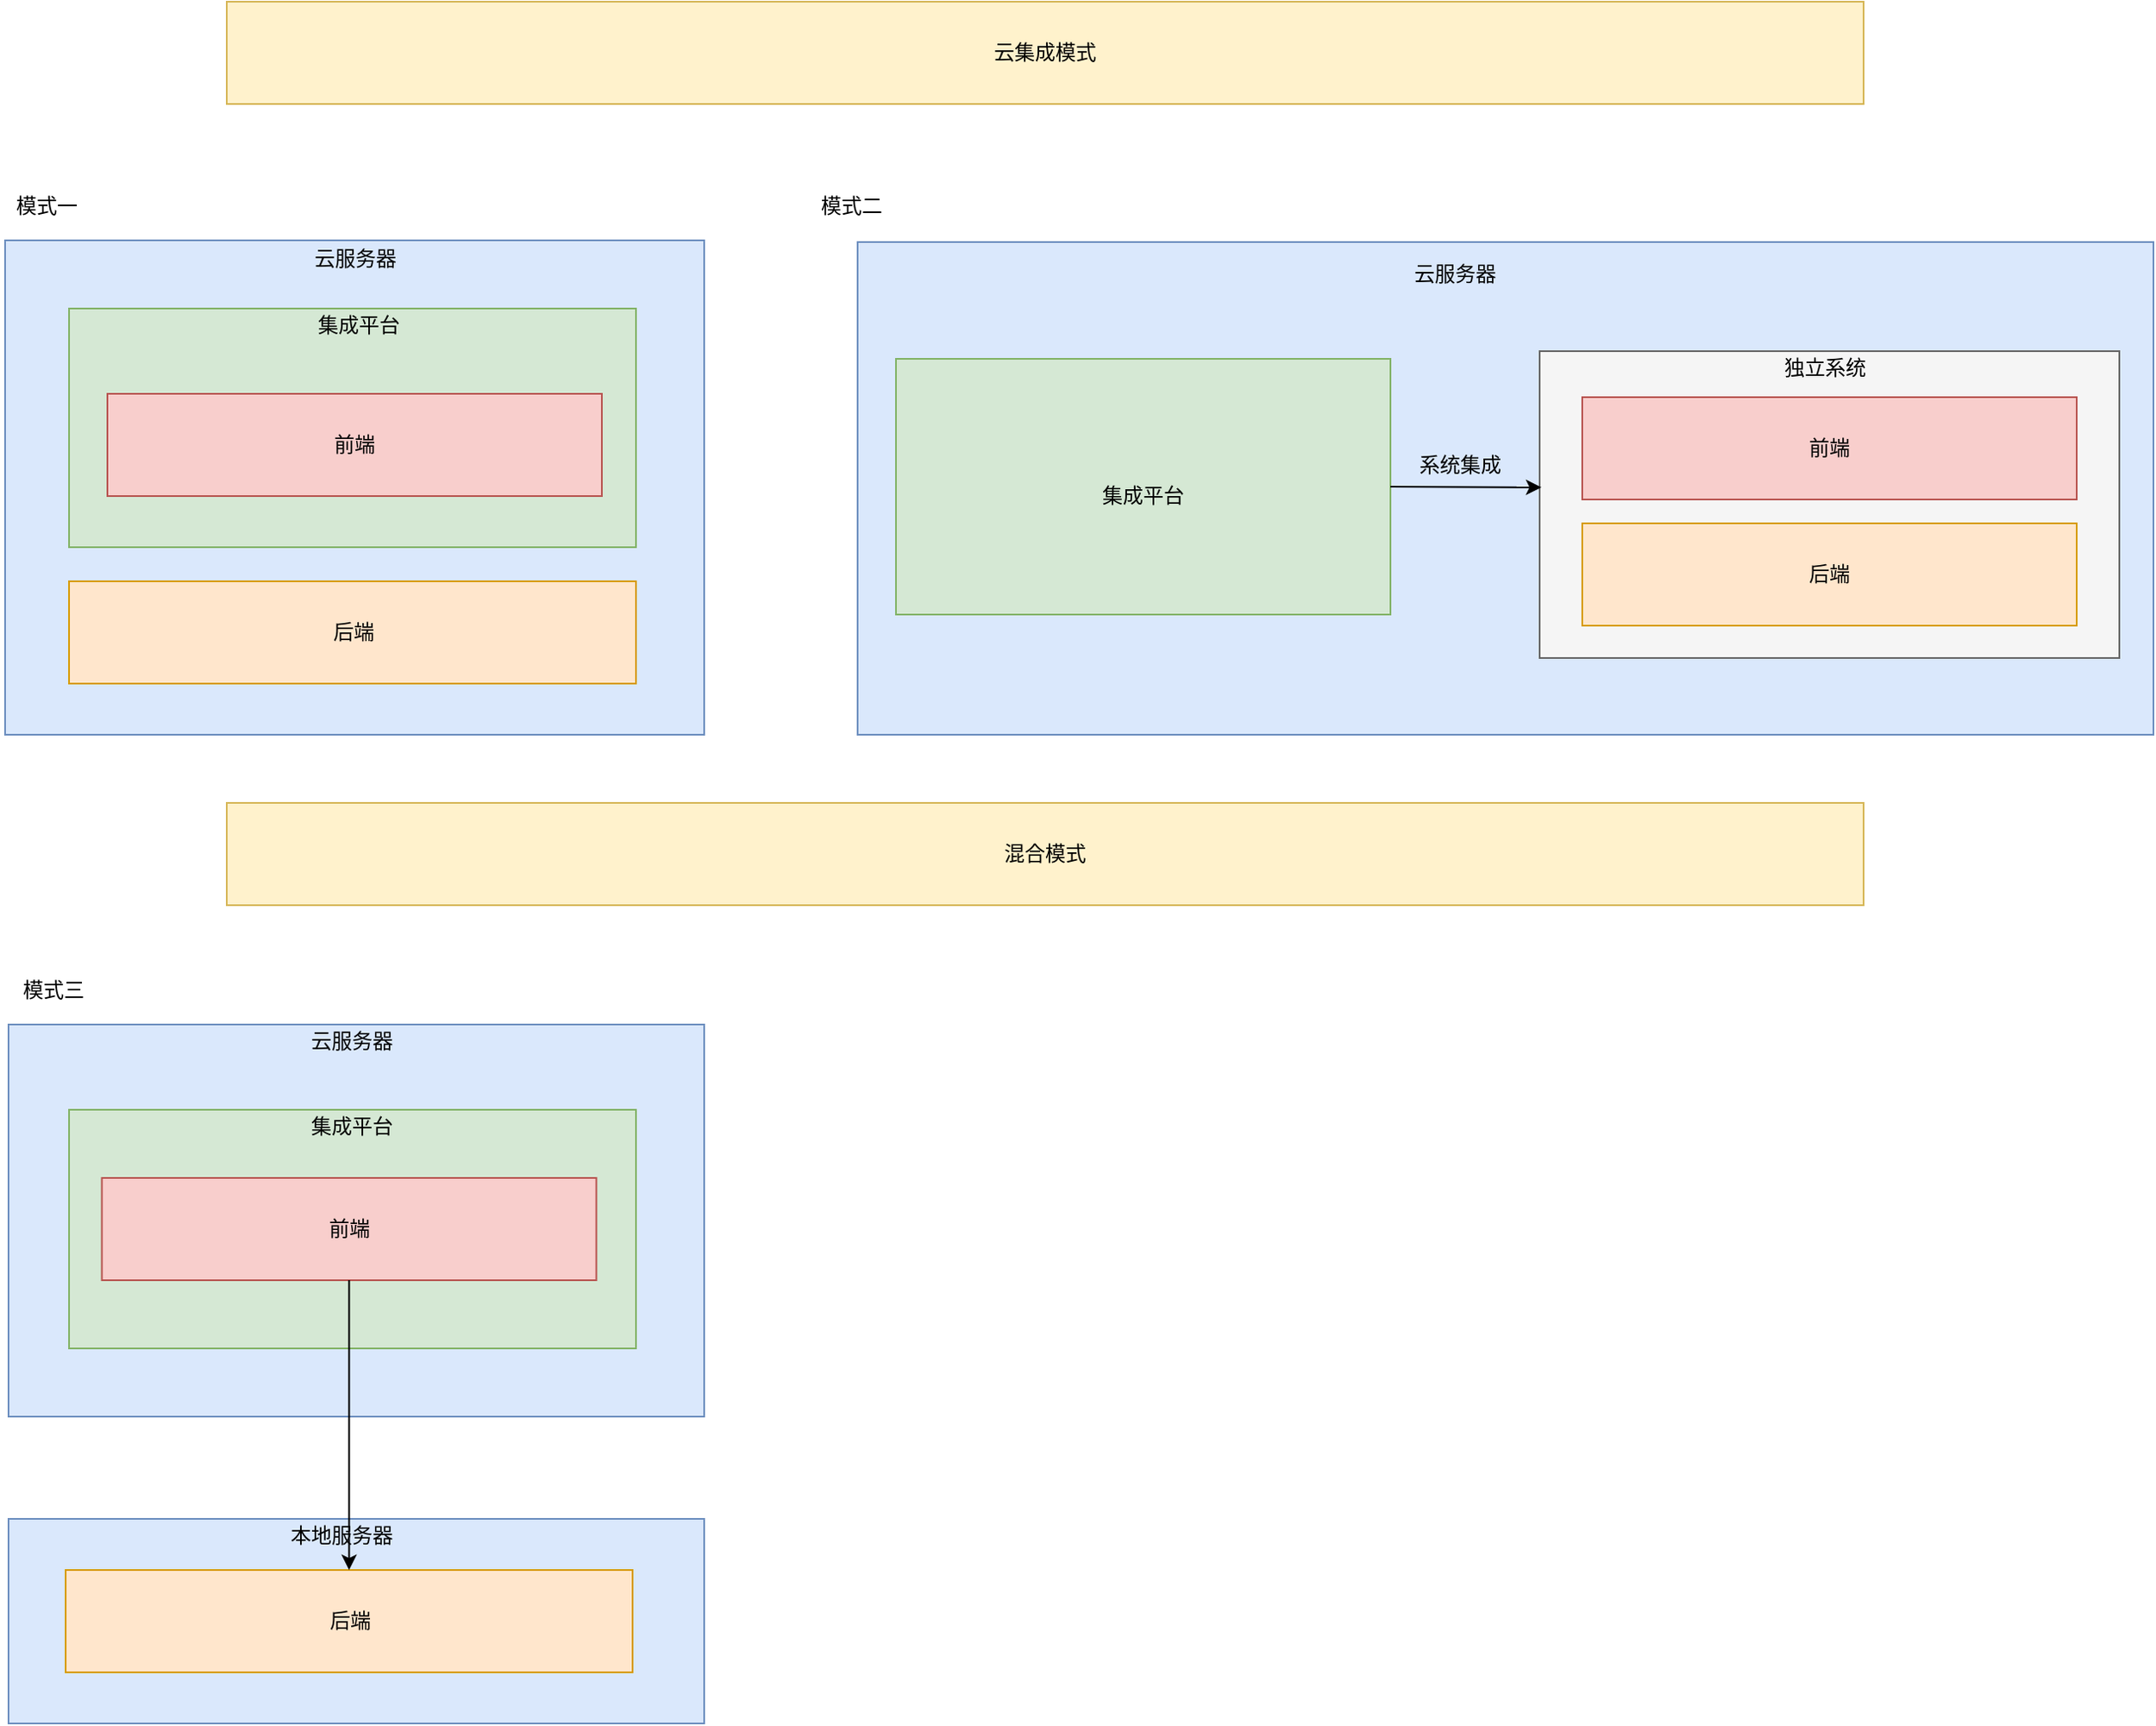 <mxfile version="14.6.13" type="github">
  <diagram id="YDbvJKthgHDpLr_gpcF4" name="第 1 页">
    <mxGraphModel dx="1422" dy="762" grid="1" gridSize="10" guides="1" tooltips="1" connect="1" arrows="1" fold="1" page="1" pageScale="1" pageWidth="827" pageHeight="1169" math="0" shadow="0">
      <root>
        <mxCell id="0" />
        <mxCell id="1" parent="0" />
        <mxCell id="sla7RFZH6J3o2zBhODtt-21" value="" style="rounded=0;whiteSpace=wrap;html=1;fillColor=#dae8fc;strokeColor=#6c8ebf;" vertex="1" parent="1">
          <mxGeometry x="580" y="171" width="760" height="289" as="geometry" />
        </mxCell>
        <mxCell id="sla7RFZH6J3o2zBhODtt-1" value="模式一" style="text;html=1;strokeColor=none;fillColor=none;align=center;verticalAlign=middle;whiteSpace=wrap;rounded=0;" vertex="1" parent="1">
          <mxGeometry x="77.5" y="140" width="52.5" height="20" as="geometry" />
        </mxCell>
        <mxCell id="sla7RFZH6J3o2zBhODtt-4" value="" style="rounded=0;whiteSpace=wrap;html=1;fillColor=#dae8fc;strokeColor=#6c8ebf;" vertex="1" parent="1">
          <mxGeometry x="80" y="170" width="410" height="290" as="geometry" />
        </mxCell>
        <mxCell id="sla7RFZH6J3o2zBhODtt-6" value="云服务器" style="text;html=1;strokeColor=none;fillColor=none;align=center;verticalAlign=middle;whiteSpace=wrap;rounded=0;" vertex="1" parent="1">
          <mxGeometry x="247.5" y="171" width="75" height="20" as="geometry" />
        </mxCell>
        <mxCell id="sla7RFZH6J3o2zBhODtt-8" value="" style="rounded=0;whiteSpace=wrap;html=1;fillColor=#d5e8d4;strokeColor=#82b366;" vertex="1" parent="1">
          <mxGeometry x="117.5" y="210" width="332.5" height="140" as="geometry" />
        </mxCell>
        <mxCell id="sla7RFZH6J3o2zBhODtt-9" value="集成平台" style="text;html=1;strokeColor=none;fillColor=none;align=center;verticalAlign=middle;whiteSpace=wrap;rounded=0;" vertex="1" parent="1">
          <mxGeometry x="249.5" y="210" width="75" height="20" as="geometry" />
        </mxCell>
        <mxCell id="sla7RFZH6J3o2zBhODtt-5" value="前端" style="rounded=0;whiteSpace=wrap;html=1;fillColor=#f8cecc;strokeColor=#b85450;" vertex="1" parent="1">
          <mxGeometry x="140" y="260" width="290" height="60" as="geometry" />
        </mxCell>
        <mxCell id="sla7RFZH6J3o2zBhODtt-10" value="后端" style="rounded=0;whiteSpace=wrap;html=1;fillColor=#ffe6cc;strokeColor=#d79b00;" vertex="1" parent="1">
          <mxGeometry x="117.5" y="370" width="332.5" height="60" as="geometry" />
        </mxCell>
        <mxCell id="sla7RFZH6J3o2zBhODtt-11" value="模式二" style="text;html=1;strokeColor=none;fillColor=none;align=center;verticalAlign=middle;whiteSpace=wrap;rounded=0;" vertex="1" parent="1">
          <mxGeometry x="550" y="140" width="52.5" height="20" as="geometry" />
        </mxCell>
        <mxCell id="sla7RFZH6J3o2zBhODtt-13" value="云服务器" style="text;html=1;strokeColor=none;fillColor=none;align=center;verticalAlign=middle;whiteSpace=wrap;rounded=0;" vertex="1" parent="1">
          <mxGeometry x="892.5" y="180" width="75" height="20" as="geometry" />
        </mxCell>
        <mxCell id="sla7RFZH6J3o2zBhODtt-14" value="" style="rounded=0;whiteSpace=wrap;html=1;fillColor=#d5e8d4;strokeColor=#82b366;" vertex="1" parent="1">
          <mxGeometry x="602.5" y="239.5" width="290" height="150" as="geometry" />
        </mxCell>
        <mxCell id="sla7RFZH6J3o2zBhODtt-15" value="集成平台" style="text;html=1;strokeColor=none;fillColor=none;align=center;verticalAlign=middle;whiteSpace=wrap;rounded=0;" vertex="1" parent="1">
          <mxGeometry x="710" y="310" width="75" height="20" as="geometry" />
        </mxCell>
        <mxCell id="sla7RFZH6J3o2zBhODtt-23" value="" style="rounded=0;whiteSpace=wrap;html=1;fillColor=#f5f5f5;strokeColor=#666666;fontColor=#333333;" vertex="1" parent="1">
          <mxGeometry x="980" y="235" width="340" height="180" as="geometry" />
        </mxCell>
        <mxCell id="sla7RFZH6J3o2zBhODtt-16" value="前端" style="rounded=0;whiteSpace=wrap;html=1;fillColor=#f8cecc;strokeColor=#b85450;" vertex="1" parent="1">
          <mxGeometry x="1005" y="262" width="290" height="60" as="geometry" />
        </mxCell>
        <mxCell id="sla7RFZH6J3o2zBhODtt-17" value="后端" style="rounded=0;whiteSpace=wrap;html=1;fillColor=#ffe6cc;strokeColor=#d79b00;" vertex="1" parent="1">
          <mxGeometry x="1005" y="336" width="290" height="60" as="geometry" />
        </mxCell>
        <mxCell id="sla7RFZH6J3o2zBhODtt-24" value="独立系统" style="text;html=1;strokeColor=none;fillColor=none;align=center;verticalAlign=middle;whiteSpace=wrap;rounded=0;" vertex="1" parent="1">
          <mxGeometry x="1110" y="235" width="75" height="20" as="geometry" />
        </mxCell>
        <mxCell id="sla7RFZH6J3o2zBhODtt-25" value="" style="endArrow=classic;html=1;entryX=0.003;entryY=0.444;entryDx=0;entryDy=0;entryPerimeter=0;exitX=1;exitY=0.5;exitDx=0;exitDy=0;" edge="1" parent="1" source="sla7RFZH6J3o2zBhODtt-14" target="sla7RFZH6J3o2zBhODtt-23">
          <mxGeometry width="50" height="50" relative="1" as="geometry">
            <mxPoint x="910" y="380" as="sourcePoint" />
            <mxPoint x="960" y="330" as="targetPoint" />
          </mxGeometry>
        </mxCell>
        <mxCell id="sla7RFZH6J3o2zBhODtt-26" value="系统集成" style="text;html=1;strokeColor=none;fillColor=none;align=center;verticalAlign=middle;whiteSpace=wrap;rounded=0;" vertex="1" parent="1">
          <mxGeometry x="902.5" y="292" width="61" height="20" as="geometry" />
        </mxCell>
        <mxCell id="sla7RFZH6J3o2zBhODtt-27" value="" style="rounded=0;whiteSpace=wrap;html=1;fillColor=#dae8fc;strokeColor=#6c8ebf;" vertex="1" parent="1">
          <mxGeometry x="82" y="630" width="408" height="230" as="geometry" />
        </mxCell>
        <mxCell id="sla7RFZH6J3o2zBhODtt-28" value="云集成模式" style="rounded=0;whiteSpace=wrap;html=1;fillColor=#fff2cc;strokeColor=#d6b656;" vertex="1" parent="1">
          <mxGeometry x="210" y="30" width="960" height="60" as="geometry" />
        </mxCell>
        <mxCell id="sla7RFZH6J3o2zBhODtt-30" value="混合模式" style="rounded=0;whiteSpace=wrap;html=1;fillColor=#fff2cc;strokeColor=#d6b656;" vertex="1" parent="1">
          <mxGeometry x="210" y="500" width="960" height="60" as="geometry" />
        </mxCell>
        <mxCell id="sla7RFZH6J3o2zBhODtt-31" value="模式三" style="text;html=1;strokeColor=none;fillColor=none;align=center;verticalAlign=middle;whiteSpace=wrap;rounded=0;" vertex="1" parent="1">
          <mxGeometry x="82" y="600" width="52.5" height="20" as="geometry" />
        </mxCell>
        <mxCell id="sla7RFZH6J3o2zBhODtt-32" value="" style="rounded=0;whiteSpace=wrap;html=1;fillColor=#d5e8d4;strokeColor=#82b366;" vertex="1" parent="1">
          <mxGeometry x="117.5" y="680" width="332.5" height="140" as="geometry" />
        </mxCell>
        <mxCell id="sla7RFZH6J3o2zBhODtt-33" value="前端" style="rounded=0;whiteSpace=wrap;html=1;fillColor=#f8cecc;strokeColor=#b85450;" vertex="1" parent="1">
          <mxGeometry x="136.75" y="720" width="290" height="60" as="geometry" />
        </mxCell>
        <mxCell id="sla7RFZH6J3o2zBhODtt-34" value="云服务器" style="text;html=1;strokeColor=none;fillColor=none;align=center;verticalAlign=middle;whiteSpace=wrap;rounded=0;" vertex="1" parent="1">
          <mxGeometry x="246.25" y="630" width="75" height="20" as="geometry" />
        </mxCell>
        <mxCell id="sla7RFZH6J3o2zBhODtt-35" value="集成平台" style="text;html=1;strokeColor=none;fillColor=none;align=center;verticalAlign=middle;whiteSpace=wrap;rounded=0;" vertex="1" parent="1">
          <mxGeometry x="246.25" y="680" width="75" height="20" as="geometry" />
        </mxCell>
        <mxCell id="sla7RFZH6J3o2zBhODtt-36" value="" style="rounded=0;whiteSpace=wrap;html=1;fillColor=#dae8fc;strokeColor=#6c8ebf;" vertex="1" parent="1">
          <mxGeometry x="82" y="920" width="408" height="120" as="geometry" />
        </mxCell>
        <mxCell id="sla7RFZH6J3o2zBhODtt-38" value="后端" style="rounded=0;whiteSpace=wrap;html=1;fillColor=#ffe6cc;strokeColor=#d79b00;" vertex="1" parent="1">
          <mxGeometry x="115.5" y="950" width="332.5" height="60" as="geometry" />
        </mxCell>
        <mxCell id="sla7RFZH6J3o2zBhODtt-39" value="本地服务器" style="text;html=1;strokeColor=none;fillColor=none;align=center;verticalAlign=middle;whiteSpace=wrap;rounded=0;" vertex="1" parent="1">
          <mxGeometry x="240" y="920" width="75" height="20" as="geometry" />
        </mxCell>
        <mxCell id="sla7RFZH6J3o2zBhODtt-40" value="" style="endArrow=classic;html=1;exitX=0.5;exitY=1;exitDx=0;exitDy=0;entryX=0.5;entryY=0;entryDx=0;entryDy=0;" edge="1" parent="1" source="sla7RFZH6J3o2zBhODtt-33" target="sla7RFZH6J3o2zBhODtt-38">
          <mxGeometry width="50" height="50" relative="1" as="geometry">
            <mxPoint x="610" y="840" as="sourcePoint" />
            <mxPoint x="284" y="960" as="targetPoint" />
          </mxGeometry>
        </mxCell>
      </root>
    </mxGraphModel>
  </diagram>
</mxfile>
